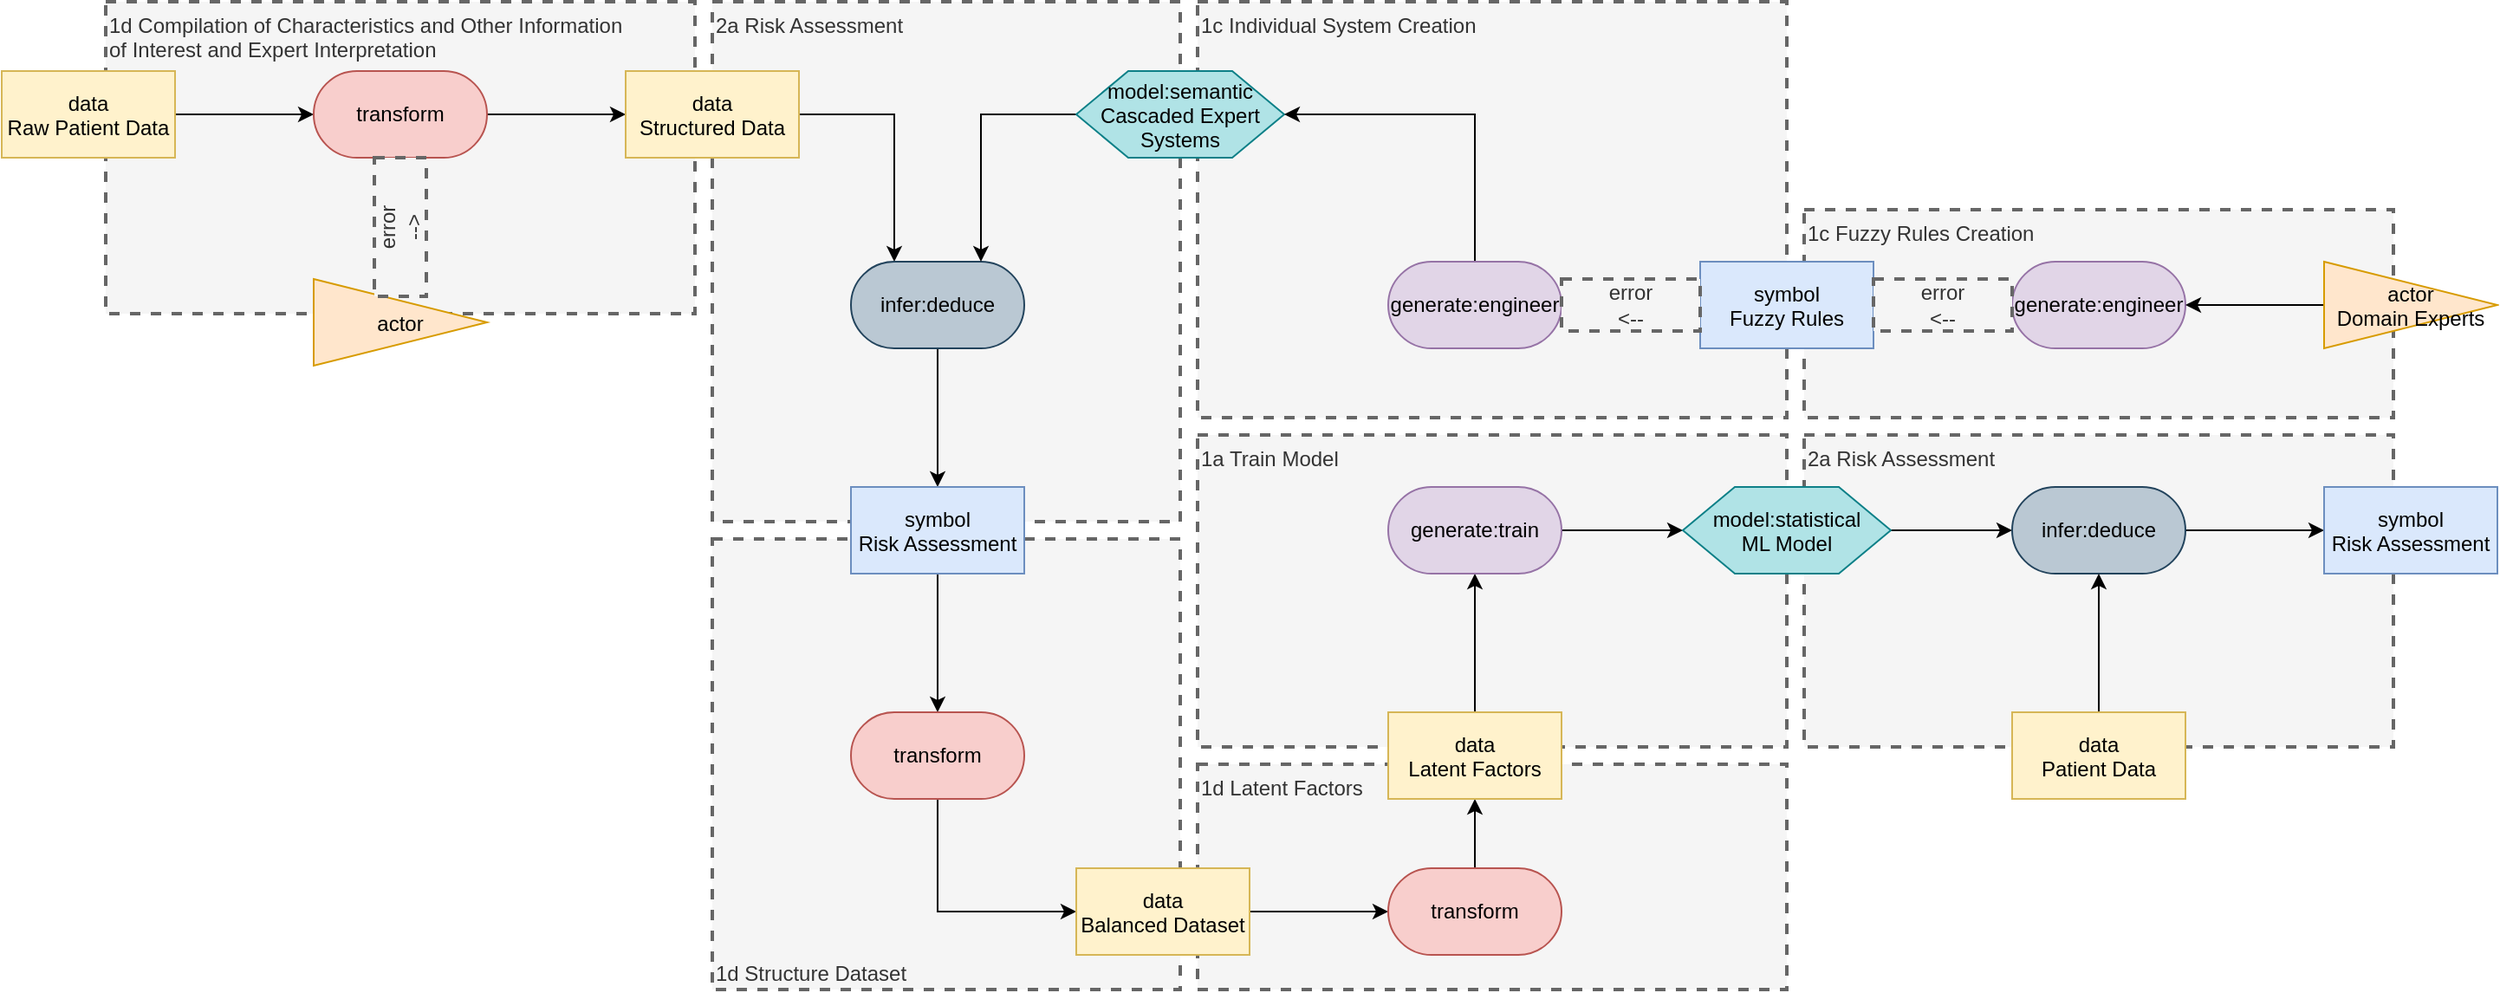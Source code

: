 <mxfile version="27.0.1" pages="2">
  <diagram name="Page-1" id="3CBx5I_9Riey97dFuYsK">
    <mxGraphModel dx="1572" dy="942" grid="1" gridSize="10" guides="1" tooltips="1" connect="1" arrows="1" fold="1" page="1" pageScale="1" pageWidth="3300" pageHeight="4681" math="0" shadow="0">
      <root>
        <mxCell id="0" />
        <mxCell id="1" parent="0" />
        <mxCell id="hpeD80BDvbG6CqXhuFM--55" value="2a Risk Assessment" style="text;html=1;align=left;verticalAlign=top;whiteSpace=wrap;rounded=0;dashed=1;fillColor=#f5f5f5;fontColor=#333333;strokeColor=#666666;strokeWidth=2;" name="text" vertex="1" parent="1">
          <mxGeometry x="1380" y="440" width="340" height="180" as="geometry" />
        </mxCell>
        <mxCell id="hpeD80BDvbG6CqXhuFM--54" value="1a Train Model" style="text;html=1;align=left;verticalAlign=top;whiteSpace=wrap;rounded=0;dashed=1;fillColor=#f5f5f5;fontColor=#333333;strokeColor=#666666;strokeWidth=2;" name="text" vertex="1" parent="1">
          <mxGeometry x="1030" y="440" width="340" height="180" as="geometry" />
        </mxCell>
        <mxCell id="hpeD80BDvbG6CqXhuFM--53" value="1d Latent Factors" style="text;html=1;align=left;verticalAlign=top;whiteSpace=wrap;rounded=0;dashed=1;fillColor=#f5f5f5;fontColor=#333333;strokeColor=#666666;strokeWidth=2;" name="text" vertex="1" parent="1">
          <mxGeometry x="1030" y="630" width="340" height="130" as="geometry" />
        </mxCell>
        <mxCell id="hpeD80BDvbG6CqXhuFM--52" value="1d Structure Dataset" style="text;html=1;align=left;verticalAlign=bottom;whiteSpace=wrap;rounded=0;dashed=1;fillColor=#f5f5f5;fontColor=#333333;strokeColor=#666666;strokeWidth=2;" name="text" vertex="1" parent="1">
          <mxGeometry x="750" y="500" width="270" height="260" as="geometry" />
        </mxCell>
        <mxCell id="hpeD80BDvbG6CqXhuFM--51" value="1c Fuzzy Rules Creation" style="text;html=1;align=left;verticalAlign=top;whiteSpace=wrap;rounded=0;dashed=1;fillColor=#f5f5f5;fontColor=#333333;strokeColor=#666666;strokeWidth=2;" name="text" vertex="1" parent="1">
          <mxGeometry x="1380" y="310" width="340" height="120" as="geometry" />
        </mxCell>
        <mxCell id="hpeD80BDvbG6CqXhuFM--50" value="1c Individual System Creation" style="text;html=1;align=left;verticalAlign=top;whiteSpace=wrap;rounded=0;dashed=1;fillColor=#f5f5f5;fontColor=#333333;strokeColor=#666666;strokeWidth=2;" name="text" vertex="1" parent="1">
          <mxGeometry x="1030" y="190" width="340" height="240" as="geometry" />
        </mxCell>
        <mxCell id="hpeD80BDvbG6CqXhuFM--49" value="2a Risk Assessment" style="text;html=1;align=left;verticalAlign=top;whiteSpace=wrap;rounded=0;dashed=1;fillColor=#f5f5f5;fontColor=#333333;strokeColor=#666666;strokeWidth=2;" name="text" vertex="1" parent="1">
          <mxGeometry x="750" y="190" width="270" height="300" as="geometry" />
        </mxCell>
        <mxCell id="hpeD80BDvbG6CqXhuFM--48" value="&lt;div&gt;1d Compilation of Characteristics and Other Information&lt;/div&gt;&lt;div&gt;of Interest and Expert Interpretation&lt;/div&gt;" style="text;html=1;align=left;verticalAlign=top;whiteSpace=wrap;rounded=0;dashed=1;fillColor=#f5f5f5;fontColor=#333333;strokeColor=#666666;strokeWidth=2;" name="text" vertex="1" parent="1">
          <mxGeometry x="400" y="190" width="340" height="180" as="geometry" />
        </mxCell>
        <mxCell id="hpeD80BDvbG6CqXhuFM--3" style="edgeStyle=orthogonalEdgeStyle;rounded=0;orthogonalLoop=1;jettySize=auto;html=1;exitX=1;exitY=0.5;exitDx=0;exitDy=0;entryX=0;entryY=0.5;entryDx=0;entryDy=0;" edge="1" parent="1" source="hpeD80BDvbG6CqXhuFM--1" target="hpeD80BDvbG6CqXhuFM--2">
          <mxGeometry relative="1" as="geometry" />
        </mxCell>
        <mxCell id="hpeD80BDvbG6CqXhuFM--1" value="data&#xa;Raw Patient Data" style="rectangle;fillColor=#fff2cc;strokeColor=#d6b656;" name="data" vertex="1" parent="1">
          <mxGeometry x="340" y="230" width="100" height="50" as="geometry" />
        </mxCell>
        <mxCell id="hpeD80BDvbG6CqXhuFM--8" style="edgeStyle=orthogonalEdgeStyle;rounded=0;orthogonalLoop=1;jettySize=auto;html=1;exitX=1;exitY=0.5;exitDx=0;exitDy=0;entryX=0;entryY=0.5;entryDx=0;entryDy=0;" edge="1" parent="1" source="hpeD80BDvbG6CqXhuFM--2" target="hpeD80BDvbG6CqXhuFM--7">
          <mxGeometry relative="1" as="geometry" />
        </mxCell>
        <mxCell id="hpeD80BDvbG6CqXhuFM--2" value="transform" style="rounded=1;whiteSpace=wrap;html=1;arcSize=50;fillColor=#f8cecc;strokeColor=#b85450;" name="transform" vertex="1" parent="1">
          <mxGeometry x="520" y="230" width="100" height="50" as="geometry" />
        </mxCell>
        <mxCell id="hpeD80BDvbG6CqXhuFM--4" value="actor" style="triangle;fillColor=#ffe6cc;strokeColor=#d79b00;" name="actor" vertex="1" parent="1">
          <mxGeometry x="520" y="350" width="100" height="50" as="geometry" />
        </mxCell>
        <mxCell id="hpeD80BDvbG6CqXhuFM--6" value="&lt;div&gt;error&lt;/div&gt;&lt;div&gt;--&amp;gt;&lt;/div&gt;" style="text;html=1;align=center;verticalAlign=middle;whiteSpace=wrap;rounded=0;dashed=1;fillColor=#f5f5f5;fontColor=#333333;strokeColor=#666666;strokeWidth=2;horizontal=0;" name="text" vertex="1" parent="1">
          <mxGeometry x="555" y="280" width="30" height="80" as="geometry" />
        </mxCell>
        <mxCell id="hpeD80BDvbG6CqXhuFM--33" style="edgeStyle=orthogonalEdgeStyle;rounded=0;orthogonalLoop=1;jettySize=auto;html=1;exitX=1;exitY=0.5;exitDx=0;exitDy=0;entryX=0.25;entryY=0;entryDx=0;entryDy=0;" edge="1" parent="1" source="hpeD80BDvbG6CqXhuFM--7" target="hpeD80BDvbG6CqXhuFM--9">
          <mxGeometry relative="1" as="geometry" />
        </mxCell>
        <mxCell id="hpeD80BDvbG6CqXhuFM--7" value="data&#xa;Structured Data" style="rectangle;fillColor=#fff2cc;strokeColor=#d6b656;" name="data" vertex="1" parent="1">
          <mxGeometry x="700" y="230" width="100" height="50" as="geometry" />
        </mxCell>
        <mxCell id="hpeD80BDvbG6CqXhuFM--14" style="edgeStyle=orthogonalEdgeStyle;rounded=0;orthogonalLoop=1;jettySize=auto;html=1;exitX=0.5;exitY=1;exitDx=0;exitDy=0;entryX=0.5;entryY=0;entryDx=0;entryDy=0;" edge="1" parent="1" source="hpeD80BDvbG6CqXhuFM--9" target="hpeD80BDvbG6CqXhuFM--13">
          <mxGeometry relative="1" as="geometry" />
        </mxCell>
        <mxCell id="hpeD80BDvbG6CqXhuFM--9" value="infer:deduce" style="rounded=1;whiteSpace=wrap;html=1;arcSize=50;fillColor=#bac8d3;strokeColor=#23445d;" name="infer:deduce" vertex="1" parent="1">
          <mxGeometry x="830" y="340" width="100" height="50" as="geometry" />
        </mxCell>
        <mxCell id="hpeD80BDvbG6CqXhuFM--34" style="edgeStyle=orthogonalEdgeStyle;rounded=0;orthogonalLoop=1;jettySize=auto;html=1;exitX=0;exitY=0.5;exitDx=0;exitDy=0;entryX=0.75;entryY=0;entryDx=0;entryDy=0;" edge="1" parent="1" source="hpeD80BDvbG6CqXhuFM--11" target="hpeD80BDvbG6CqXhuFM--9">
          <mxGeometry relative="1" as="geometry" />
        </mxCell>
        <mxCell id="hpeD80BDvbG6CqXhuFM--11" value="model:semantic&#xa;Cascaded Expert&#xa;Systems" style="shape=hexagon;perimeter=hexagonPerimeter2;fillColor=#b0e3e6;strokeColor=#0e8088;" name="model" vertex="1" parent="1">
          <mxGeometry x="960" y="230" width="120" height="50" as="geometry" />
        </mxCell>
        <mxCell id="hpeD80BDvbG6CqXhuFM--16" style="edgeStyle=orthogonalEdgeStyle;rounded=0;orthogonalLoop=1;jettySize=auto;html=1;exitX=0.5;exitY=1;exitDx=0;exitDy=0;entryX=0.5;entryY=0;entryDx=0;entryDy=0;" edge="1" parent="1" source="hpeD80BDvbG6CqXhuFM--13" target="hpeD80BDvbG6CqXhuFM--15">
          <mxGeometry relative="1" as="geometry" />
        </mxCell>
        <mxCell id="hpeD80BDvbG6CqXhuFM--13" value="symbol&#xa;Risk Assessment" style="rectangle;fillColor=#dae8fc;strokeColor=#6c8ebf;" name="symbol" vertex="1" parent="1">
          <mxGeometry x="830" y="470" width="100" height="50" as="geometry" />
        </mxCell>
        <mxCell id="hpeD80BDvbG6CqXhuFM--18" style="edgeStyle=orthogonalEdgeStyle;rounded=0;orthogonalLoop=1;jettySize=auto;html=1;exitX=0.5;exitY=1;exitDx=0;exitDy=0;entryX=0;entryY=0.5;entryDx=0;entryDy=0;" edge="1" parent="1" source="hpeD80BDvbG6CqXhuFM--15" target="hpeD80BDvbG6CqXhuFM--17">
          <mxGeometry relative="1" as="geometry" />
        </mxCell>
        <mxCell id="hpeD80BDvbG6CqXhuFM--15" value="transform" style="rounded=1;whiteSpace=wrap;html=1;arcSize=50;fillColor=#f8cecc;strokeColor=#b85450;" name="transform" vertex="1" parent="1">
          <mxGeometry x="830" y="600" width="100" height="50" as="geometry" />
        </mxCell>
        <mxCell id="hpeD80BDvbG6CqXhuFM--20" style="edgeStyle=orthogonalEdgeStyle;rounded=0;orthogonalLoop=1;jettySize=auto;html=1;exitX=1;exitY=0.5;exitDx=0;exitDy=0;entryX=0;entryY=0.5;entryDx=0;entryDy=0;" edge="1" parent="1" source="hpeD80BDvbG6CqXhuFM--17" target="hpeD80BDvbG6CqXhuFM--19">
          <mxGeometry relative="1" as="geometry" />
        </mxCell>
        <mxCell id="hpeD80BDvbG6CqXhuFM--17" value="data&#xa;Balanced Dataset" style="rectangle;fillColor=#fff2cc;strokeColor=#d6b656;" name="data" vertex="1" parent="1">
          <mxGeometry x="960" y="690" width="100" height="50" as="geometry" />
        </mxCell>
        <mxCell id="hpeD80BDvbG6CqXhuFM--22" style="edgeStyle=orthogonalEdgeStyle;rounded=0;orthogonalLoop=1;jettySize=auto;html=1;exitX=0.5;exitY=0;exitDx=0;exitDy=0;entryX=0.5;entryY=1;entryDx=0;entryDy=0;" edge="1" parent="1" source="hpeD80BDvbG6CqXhuFM--19" target="hpeD80BDvbG6CqXhuFM--21">
          <mxGeometry relative="1" as="geometry" />
        </mxCell>
        <mxCell id="hpeD80BDvbG6CqXhuFM--19" value="transform" style="rounded=1;whiteSpace=wrap;html=1;arcSize=50;fillColor=#f8cecc;strokeColor=#b85450;" name="transform" vertex="1" parent="1">
          <mxGeometry x="1140" y="690" width="100" height="50" as="geometry" />
        </mxCell>
        <mxCell id="hpeD80BDvbG6CqXhuFM--24" style="edgeStyle=orthogonalEdgeStyle;rounded=0;orthogonalLoop=1;jettySize=auto;html=1;exitX=0.5;exitY=0;exitDx=0;exitDy=0;entryX=0.5;entryY=1;entryDx=0;entryDy=0;" edge="1" parent="1" source="hpeD80BDvbG6CqXhuFM--21" target="hpeD80BDvbG6CqXhuFM--23">
          <mxGeometry relative="1" as="geometry" />
        </mxCell>
        <mxCell id="hpeD80BDvbG6CqXhuFM--21" value="data&#xa;Latent Factors" style="rectangle;fillColor=#fff2cc;strokeColor=#d6b656;" name="data" vertex="1" parent="1">
          <mxGeometry x="1140" y="600" width="100" height="50" as="geometry" />
        </mxCell>
        <mxCell id="hpeD80BDvbG6CqXhuFM--26" style="edgeStyle=orthogonalEdgeStyle;rounded=0;orthogonalLoop=1;jettySize=auto;html=1;exitX=1;exitY=0.5;exitDx=0;exitDy=0;entryX=0;entryY=0.5;entryDx=0;entryDy=0;" edge="1" parent="1" source="hpeD80BDvbG6CqXhuFM--23" target="hpeD80BDvbG6CqXhuFM--25">
          <mxGeometry relative="1" as="geometry" />
        </mxCell>
        <mxCell id="hpeD80BDvbG6CqXhuFM--23" value="generate:train" style="rounded=1;whiteSpace=wrap;html=1;arcSize=50;fillColor=#e1d5e7;strokeColor=#9673a6;" name="generate:train" vertex="1" parent="1">
          <mxGeometry x="1140" y="470" width="100" height="50" as="geometry" />
        </mxCell>
        <mxCell id="hpeD80BDvbG6CqXhuFM--28" style="edgeStyle=orthogonalEdgeStyle;rounded=0;orthogonalLoop=1;jettySize=auto;html=1;exitX=1;exitY=0.5;exitDx=0;exitDy=0;entryX=0;entryY=0.5;entryDx=0;entryDy=0;" edge="1" parent="1" source="hpeD80BDvbG6CqXhuFM--25" target="hpeD80BDvbG6CqXhuFM--27">
          <mxGeometry relative="1" as="geometry" />
        </mxCell>
        <mxCell id="hpeD80BDvbG6CqXhuFM--25" value="model:statistical&#xa;ML Model" style="shape=hexagon;perimeter=hexagonPerimeter2;fillColor=#b0e3e6;strokeColor=#0e8088;" name="model" vertex="1" parent="1">
          <mxGeometry x="1310" y="470" width="120" height="50" as="geometry" />
        </mxCell>
        <mxCell id="hpeD80BDvbG6CqXhuFM--32" style="edgeStyle=orthogonalEdgeStyle;rounded=0;orthogonalLoop=1;jettySize=auto;html=1;exitX=1;exitY=0.5;exitDx=0;exitDy=0;" edge="1" parent="1" source="hpeD80BDvbG6CqXhuFM--27" target="hpeD80BDvbG6CqXhuFM--31">
          <mxGeometry relative="1" as="geometry" />
        </mxCell>
        <mxCell id="hpeD80BDvbG6CqXhuFM--27" value="infer:deduce" style="rounded=1;whiteSpace=wrap;html=1;arcSize=50;fillColor=#bac8d3;strokeColor=#23445d;" name="infer:deduce" vertex="1" parent="1">
          <mxGeometry x="1500" y="470" width="100" height="50" as="geometry" />
        </mxCell>
        <mxCell id="hpeD80BDvbG6CqXhuFM--30" style="edgeStyle=orthogonalEdgeStyle;rounded=0;orthogonalLoop=1;jettySize=auto;html=1;exitX=0.5;exitY=0;exitDx=0;exitDy=0;entryX=0.5;entryY=1;entryDx=0;entryDy=0;" edge="1" parent="1" source="hpeD80BDvbG6CqXhuFM--29" target="hpeD80BDvbG6CqXhuFM--27">
          <mxGeometry relative="1" as="geometry" />
        </mxCell>
        <mxCell id="hpeD80BDvbG6CqXhuFM--29" value="data&#xa;Patient Data" style="rectangle;fillColor=#fff2cc;strokeColor=#d6b656;" name="data" vertex="1" parent="1">
          <mxGeometry x="1500" y="600" width="100" height="50" as="geometry" />
        </mxCell>
        <mxCell id="hpeD80BDvbG6CqXhuFM--31" value="symbol&#xa;Risk Assessment" style="rectangle;fillColor=#dae8fc;strokeColor=#6c8ebf;" name="symbol" vertex="1" parent="1">
          <mxGeometry x="1680" y="470" width="100" height="50" as="geometry" />
        </mxCell>
        <mxCell id="hpeD80BDvbG6CqXhuFM--37" style="edgeStyle=orthogonalEdgeStyle;rounded=0;orthogonalLoop=1;jettySize=auto;html=1;exitX=0.5;exitY=0;exitDx=0;exitDy=0;entryX=1;entryY=0.5;entryDx=0;entryDy=0;" edge="1" parent="1" source="hpeD80BDvbG6CqXhuFM--35" target="hpeD80BDvbG6CqXhuFM--11">
          <mxGeometry relative="1" as="geometry" />
        </mxCell>
        <mxCell id="hpeD80BDvbG6CqXhuFM--35" value="generate:engineer" style="rounded=1;whiteSpace=wrap;html=1;arcSize=50;fillColor=#e1d5e7;strokeColor=#9673a6;" name="generate:engineer" vertex="1" parent="1">
          <mxGeometry x="1140" y="340" width="100" height="50" as="geometry" />
        </mxCell>
        <mxCell id="hpeD80BDvbG6CqXhuFM--38" value="symbol&#xa;Fuzzy Rules" style="rectangle;fillColor=#dae8fc;strokeColor=#6c8ebf;" name="symbol" vertex="1" parent="1">
          <mxGeometry x="1320" y="340" width="100" height="50" as="geometry" />
        </mxCell>
        <mxCell id="hpeD80BDvbG6CqXhuFM--40" value="generate:engineer" style="rounded=1;whiteSpace=wrap;html=1;arcSize=50;fillColor=#e1d5e7;strokeColor=#9673a6;" name="generate:engineer" vertex="1" parent="1">
          <mxGeometry x="1500" y="340" width="100" height="50" as="geometry" />
        </mxCell>
        <mxCell id="hpeD80BDvbG6CqXhuFM--47" style="edgeStyle=orthogonalEdgeStyle;rounded=0;orthogonalLoop=1;jettySize=auto;html=1;exitX=0;exitY=0.5;exitDx=0;exitDy=0;entryX=1;entryY=0.5;entryDx=0;entryDy=0;" edge="1" parent="1" source="hpeD80BDvbG6CqXhuFM--42" target="hpeD80BDvbG6CqXhuFM--40">
          <mxGeometry relative="1" as="geometry" />
        </mxCell>
        <mxCell id="hpeD80BDvbG6CqXhuFM--42" value="actor&#xa;Domain Experts" style="triangle;fillColor=#ffe6cc;strokeColor=#d79b00;" name="actor" vertex="1" parent="1">
          <mxGeometry x="1680" y="340" width="100" height="50" as="geometry" />
        </mxCell>
        <mxCell id="hpeD80BDvbG6CqXhuFM--44" value="&lt;div&gt;error&lt;/div&gt;&lt;div&gt;&amp;lt;--&lt;/div&gt;" style="text;html=1;align=center;verticalAlign=middle;whiteSpace=wrap;rounded=0;dashed=1;fillColor=#f5f5f5;fontColor=#333333;strokeColor=#666666;strokeWidth=2;" name="text" vertex="1" parent="1">
          <mxGeometry x="1420" y="350" width="80" height="30" as="geometry" />
        </mxCell>
        <mxCell id="hpeD80BDvbG6CqXhuFM--46" value="&lt;div&gt;error&lt;/div&gt;&lt;div&gt;&amp;lt;--&lt;/div&gt;" style="text;html=1;align=center;verticalAlign=middle;whiteSpace=wrap;rounded=0;dashed=1;fillColor=#f5f5f5;fontColor=#333333;strokeColor=#666666;strokeWidth=2;" name="text" vertex="1" parent="1">
          <mxGeometry x="1240" y="350" width="80" height="30" as="geometry" />
        </mxCell>
      </root>
    </mxGraphModel>
  </diagram>
  <diagram id="LuS6nH6ILFuewrzX62eL" name="Page-2">
    <mxGraphModel dx="1123" dy="673" grid="1" gridSize="10" guides="1" tooltips="1" connect="1" arrows="1" fold="1" page="1" pageScale="1" pageWidth="3300" pageHeight="4681" math="0" shadow="0">
      <root>
        <mxCell id="0" />
        <mxCell id="1" parent="0" />
        <mxCell id="WC2whAqA1n3xQGrgogss-1" value="2a Risk Assessment" style="text;html=1;align=left;verticalAlign=top;whiteSpace=wrap;rounded=0;dashed=1;fillColor=#f5f5f5;fontColor=#333333;strokeColor=#666666;strokeWidth=2;" name="text" vertex="1" parent="1">
          <mxGeometry x="1380" y="440" width="340" height="180" as="geometry" />
        </mxCell>
        <mxCell id="WC2whAqA1n3xQGrgogss-2" value="1a Train Model" style="text;html=1;align=left;verticalAlign=top;whiteSpace=wrap;rounded=0;dashed=1;fillColor=#f5f5f5;fontColor=#333333;strokeColor=#666666;strokeWidth=2;" name="text" vertex="1" parent="1">
          <mxGeometry x="1030" y="440" width="340" height="180" as="geometry" />
        </mxCell>
        <mxCell id="WC2whAqA1n3xQGrgogss-3" value="1d Latent Factors" style="text;html=1;align=left;verticalAlign=top;whiteSpace=wrap;rounded=0;dashed=1;fillColor=#f5f5f5;fontColor=#333333;strokeColor=#666666;strokeWidth=2;" name="text" vertex="1" parent="1">
          <mxGeometry x="1030" y="630" width="340" height="130" as="geometry" />
        </mxCell>
        <mxCell id="WC2whAqA1n3xQGrgogss-4" value="1d Structure Dataset" style="text;html=1;align=left;verticalAlign=bottom;whiteSpace=wrap;rounded=0;dashed=1;fillColor=#f5f5f5;fontColor=#333333;strokeColor=#666666;strokeWidth=2;" name="text" vertex="1" parent="1">
          <mxGeometry x="750" y="500" width="270" height="260" as="geometry" />
        </mxCell>
        <mxCell id="WC2whAqA1n3xQGrgogss-5" value="1c Fuzzy Rules Creation" style="text;html=1;align=left;verticalAlign=top;whiteSpace=wrap;rounded=0;dashed=1;fillColor=#f5f5f5;fontColor=#333333;strokeColor=#666666;strokeWidth=2;" name="text" vertex="1" parent="1">
          <mxGeometry x="1380" y="310" width="340" height="120" as="geometry" />
        </mxCell>
        <mxCell id="WC2whAqA1n3xQGrgogss-6" value="1c Individual System Creation" style="text;html=1;align=left;verticalAlign=top;whiteSpace=wrap;rounded=0;dashed=1;fillColor=#f5f5f5;fontColor=#333333;strokeColor=#666666;strokeWidth=2;" name="text" vertex="1" parent="1">
          <mxGeometry x="1030" y="190" width="340" height="240" as="geometry" />
        </mxCell>
        <mxCell id="WC2whAqA1n3xQGrgogss-7" value="2a Risk Assessment" style="text;html=1;align=left;verticalAlign=top;whiteSpace=wrap;rounded=0;dashed=1;fillColor=#f5f5f5;fontColor=#333333;strokeColor=#666666;strokeWidth=2;" name="text" vertex="1" parent="1">
          <mxGeometry x="750" y="190" width="270" height="300" as="geometry" />
        </mxCell>
        <mxCell id="WC2whAqA1n3xQGrgogss-8" value="&lt;div&gt;1d Compilation of Characteristics and Other Information&lt;/div&gt;&lt;div&gt;of Interest and Expert Interpretation&lt;/div&gt;" style="text;html=1;align=left;verticalAlign=top;whiteSpace=wrap;rounded=0;dashed=1;fillColor=#f5f5f5;fontColor=#333333;strokeColor=#666666;strokeWidth=2;" name="text" vertex="1" parent="1">
          <mxGeometry x="400" y="190" width="340" height="190" as="geometry" />
        </mxCell>
        <mxCell id="WC2whAqA1n3xQGrgogss-9" style="edgeStyle=orthogonalEdgeStyle;rounded=0;orthogonalLoop=1;jettySize=auto;html=1;exitX=1;exitY=0.5;exitDx=0;exitDy=0;entryX=0;entryY=0.5;entryDx=0;entryDy=0;" edge="1" parent="1" source="WC2whAqA1n3xQGrgogss-10" target="WC2whAqA1n3xQGrgogss-12">
          <mxGeometry relative="1" as="geometry" />
        </mxCell>
        <mxCell id="WC2whAqA1n3xQGrgogss-10" value="data&#xa;Raw Patient Data" style="rectangle;fillColor=#fff2cc;strokeColor=#d6b656;" name="data" vertex="1" parent="1">
          <mxGeometry x="340" y="230" width="100" height="50" as="geometry" />
        </mxCell>
        <mxCell id="WC2whAqA1n3xQGrgogss-11" style="edgeStyle=orthogonalEdgeStyle;rounded=0;orthogonalLoop=1;jettySize=auto;html=1;exitX=1;exitY=0.5;exitDx=0;exitDy=0;entryX=0;entryY=0.5;entryDx=0;entryDy=0;" edge="1" parent="1" source="WC2whAqA1n3xQGrgogss-12" target="WC2whAqA1n3xQGrgogss-16">
          <mxGeometry relative="1" as="geometry" />
        </mxCell>
        <mxCell id="WC2whAqA1n3xQGrgogss-12" value="transform" style="rounded=1;whiteSpace=wrap;html=1;arcSize=50;fillColor=#f8cecc;strokeColor=#b85450;" name="transform" vertex="1" parent="1">
          <mxGeometry x="520" y="230" width="100" height="50" as="geometry" />
        </mxCell>
        <mxCell id="WC2whAqA1n3xQGrgogss-14" value="removed actor component" style="text;html=1;align=center;verticalAlign=middle;whiteSpace=wrap;rounded=0;dashed=1;fillColor=#f5f5f5;fontColor=#333333;strokeColor=#666666;strokeWidth=2;horizontal=1;" name="text" vertex="1" parent="1">
          <mxGeometry x="530" y="300" width="80" height="40" as="geometry" />
        </mxCell>
        <mxCell id="WC2whAqA1n3xQGrgogss-49" style="edgeStyle=orthogonalEdgeStyle;rounded=0;orthogonalLoop=1;jettySize=auto;html=1;exitX=1;exitY=0.5;exitDx=0;exitDy=0;entryX=0.25;entryY=0;entryDx=0;entryDy=0;" edge="1" parent="1" source="WC2whAqA1n3xQGrgogss-16" target="WC2whAqA1n3xQGrgogss-18">
          <mxGeometry relative="1" as="geometry" />
        </mxCell>
        <mxCell id="WC2whAqA1n3xQGrgogss-16" value="data&#xa;Structured Data" style="rectangle;fillColor=#fff2cc;strokeColor=#d6b656;" name="data" vertex="1" parent="1">
          <mxGeometry x="700" y="230" width="100" height="50" as="geometry" />
        </mxCell>
        <mxCell id="WC2whAqA1n3xQGrgogss-17" style="edgeStyle=orthogonalEdgeStyle;rounded=0;orthogonalLoop=1;jettySize=auto;html=1;exitX=0.5;exitY=1;exitDx=0;exitDy=0;entryX=0.5;entryY=0;entryDx=0;entryDy=0;" edge="1" parent="1" source="WC2whAqA1n3xQGrgogss-18" target="WC2whAqA1n3xQGrgogss-22">
          <mxGeometry relative="1" as="geometry" />
        </mxCell>
        <mxCell id="WC2whAqA1n3xQGrgogss-18" value="infer:deduce" style="rounded=1;whiteSpace=wrap;html=1;arcSize=50;fillColor=#bac8d3;strokeColor=#23445d;" name="infer:deduce" vertex="1" parent="1">
          <mxGeometry x="830" y="340" width="100" height="50" as="geometry" />
        </mxCell>
        <mxCell id="WC2whAqA1n3xQGrgogss-19" style="edgeStyle=orthogonalEdgeStyle;rounded=0;orthogonalLoop=1;jettySize=auto;html=1;exitX=0;exitY=0.5;exitDx=0;exitDy=0;entryX=0.75;entryY=0;entryDx=0;entryDy=0;" edge="1" parent="1" source="WC2whAqA1n3xQGrgogss-20" target="WC2whAqA1n3xQGrgogss-18">
          <mxGeometry relative="1" as="geometry" />
        </mxCell>
        <mxCell id="WC2whAqA1n3xQGrgogss-20" value="model:semantic&#xa;Cascaded Expert&#xa;Systems" style="shape=hexagon;perimeter=hexagonPerimeter2;fillColor=#b0e3e6;strokeColor=#0e8088;" name="model" vertex="1" parent="1">
          <mxGeometry x="960" y="230" width="120" height="50" as="geometry" />
        </mxCell>
        <mxCell id="WC2whAqA1n3xQGrgogss-21" style="edgeStyle=orthogonalEdgeStyle;rounded=0;orthogonalLoop=1;jettySize=auto;html=1;exitX=0.5;exitY=1;exitDx=0;exitDy=0;entryX=0.5;entryY=0;entryDx=0;entryDy=0;" edge="1" parent="1" source="WC2whAqA1n3xQGrgogss-22" target="WC2whAqA1n3xQGrgogss-24">
          <mxGeometry relative="1" as="geometry" />
        </mxCell>
        <mxCell id="WC2whAqA1n3xQGrgogss-22" value="symbol&#xa;Risk Assessment" style="rectangle;fillColor=#dae8fc;strokeColor=#6c8ebf;" name="symbol" vertex="1" parent="1">
          <mxGeometry x="830" y="470" width="100" height="50" as="geometry" />
        </mxCell>
        <mxCell id="WC2whAqA1n3xQGrgogss-23" style="edgeStyle=orthogonalEdgeStyle;rounded=0;orthogonalLoop=1;jettySize=auto;html=1;exitX=0.5;exitY=1;exitDx=0;exitDy=0;entryX=0;entryY=0.5;entryDx=0;entryDy=0;" edge="1" parent="1" source="WC2whAqA1n3xQGrgogss-24" target="WC2whAqA1n3xQGrgogss-26">
          <mxGeometry relative="1" as="geometry" />
        </mxCell>
        <mxCell id="WC2whAqA1n3xQGrgogss-24" value="transform" style="rounded=1;whiteSpace=wrap;html=1;arcSize=50;fillColor=#f8cecc;strokeColor=#b85450;" name="transform" vertex="1" parent="1">
          <mxGeometry x="830" y="600" width="100" height="50" as="geometry" />
        </mxCell>
        <mxCell id="WC2whAqA1n3xQGrgogss-25" style="edgeStyle=orthogonalEdgeStyle;rounded=0;orthogonalLoop=1;jettySize=auto;html=1;exitX=1;exitY=0.5;exitDx=0;exitDy=0;entryX=0;entryY=0.5;entryDx=0;entryDy=0;" edge="1" parent="1" source="WC2whAqA1n3xQGrgogss-26" target="WC2whAqA1n3xQGrgogss-28">
          <mxGeometry relative="1" as="geometry" />
        </mxCell>
        <mxCell id="WC2whAqA1n3xQGrgogss-26" value="data&#xa;Balanced Dataset" style="rectangle;fillColor=#fff2cc;strokeColor=#d6b656;" name="data" vertex="1" parent="1">
          <mxGeometry x="960" y="690" width="100" height="50" as="geometry" />
        </mxCell>
        <mxCell id="WC2whAqA1n3xQGrgogss-27" style="edgeStyle=orthogonalEdgeStyle;rounded=0;orthogonalLoop=1;jettySize=auto;html=1;exitX=0.5;exitY=0;exitDx=0;exitDy=0;entryX=0.5;entryY=1;entryDx=0;entryDy=0;" edge="1" parent="1" source="WC2whAqA1n3xQGrgogss-28" target="WC2whAqA1n3xQGrgogss-30">
          <mxGeometry relative="1" as="geometry" />
        </mxCell>
        <mxCell id="WC2whAqA1n3xQGrgogss-28" value="transform" style="rounded=1;whiteSpace=wrap;html=1;arcSize=50;fillColor=#f8cecc;strokeColor=#b85450;" name="transform" vertex="1" parent="1">
          <mxGeometry x="1140" y="690" width="100" height="50" as="geometry" />
        </mxCell>
        <mxCell id="WC2whAqA1n3xQGrgogss-29" style="edgeStyle=orthogonalEdgeStyle;rounded=0;orthogonalLoop=1;jettySize=auto;html=1;exitX=0.5;exitY=0;exitDx=0;exitDy=0;entryX=0.5;entryY=1;entryDx=0;entryDy=0;" edge="1" parent="1" source="WC2whAqA1n3xQGrgogss-30" target="WC2whAqA1n3xQGrgogss-32">
          <mxGeometry relative="1" as="geometry" />
        </mxCell>
        <mxCell id="WC2whAqA1n3xQGrgogss-30" value="data&#xa;Latent Factors" style="rectangle;fillColor=#fff2cc;strokeColor=#d6b656;" name="data" vertex="1" parent="1">
          <mxGeometry x="1140" y="600" width="100" height="50" as="geometry" />
        </mxCell>
        <mxCell id="WC2whAqA1n3xQGrgogss-31" style="edgeStyle=orthogonalEdgeStyle;rounded=0;orthogonalLoop=1;jettySize=auto;html=1;exitX=1;exitY=0.5;exitDx=0;exitDy=0;entryX=0;entryY=0.5;entryDx=0;entryDy=0;" edge="1" parent="1" source="WC2whAqA1n3xQGrgogss-32" target="WC2whAqA1n3xQGrgogss-34">
          <mxGeometry relative="1" as="geometry" />
        </mxCell>
        <mxCell id="WC2whAqA1n3xQGrgogss-32" value="generate:train" style="rounded=1;whiteSpace=wrap;html=1;arcSize=50;fillColor=#e1d5e7;strokeColor=#9673a6;" name="generate:train" vertex="1" parent="1">
          <mxGeometry x="1140" y="470" width="100" height="50" as="geometry" />
        </mxCell>
        <mxCell id="WC2whAqA1n3xQGrgogss-33" style="edgeStyle=orthogonalEdgeStyle;rounded=0;orthogonalLoop=1;jettySize=auto;html=1;exitX=1;exitY=0.5;exitDx=0;exitDy=0;entryX=0;entryY=0.5;entryDx=0;entryDy=0;" edge="1" parent="1" source="WC2whAqA1n3xQGrgogss-34" target="WC2whAqA1n3xQGrgogss-36">
          <mxGeometry relative="1" as="geometry" />
        </mxCell>
        <mxCell id="WC2whAqA1n3xQGrgogss-34" value="model:statistical&#xa;ML Model" style="shape=hexagon;perimeter=hexagonPerimeter2;fillColor=#b0e3e6;strokeColor=#0e8088;" name="model" vertex="1" parent="1">
          <mxGeometry x="1310" y="470" width="120" height="50" as="geometry" />
        </mxCell>
        <mxCell id="WC2whAqA1n3xQGrgogss-35" style="edgeStyle=orthogonalEdgeStyle;rounded=0;orthogonalLoop=1;jettySize=auto;html=1;exitX=1;exitY=0.5;exitDx=0;exitDy=0;" edge="1" parent="1" source="WC2whAqA1n3xQGrgogss-36" target="WC2whAqA1n3xQGrgogss-39">
          <mxGeometry relative="1" as="geometry" />
        </mxCell>
        <mxCell id="WC2whAqA1n3xQGrgogss-36" value="infer:deduce" style="rounded=1;whiteSpace=wrap;html=1;arcSize=50;fillColor=#bac8d3;strokeColor=#23445d;" name="infer:deduce" vertex="1" parent="1">
          <mxGeometry x="1500" y="470" width="100" height="50" as="geometry" />
        </mxCell>
        <mxCell id="WC2whAqA1n3xQGrgogss-37" style="edgeStyle=orthogonalEdgeStyle;rounded=0;orthogonalLoop=1;jettySize=auto;html=1;exitX=0.5;exitY=0;exitDx=0;exitDy=0;entryX=0.5;entryY=1;entryDx=0;entryDy=0;" edge="1" parent="1" source="WC2whAqA1n3xQGrgogss-38" target="WC2whAqA1n3xQGrgogss-36">
          <mxGeometry relative="1" as="geometry" />
        </mxCell>
        <mxCell id="WC2whAqA1n3xQGrgogss-38" value="data&#xa;Patient Data" style="rectangle;fillColor=#fff2cc;strokeColor=#d6b656;" name="data" vertex="1" parent="1">
          <mxGeometry x="1500" y="600" width="100" height="50" as="geometry" />
        </mxCell>
        <mxCell id="WC2whAqA1n3xQGrgogss-39" value="symbol&#xa;Risk Assessment" style="rectangle;fillColor=#dae8fc;strokeColor=#6c8ebf;" name="symbol" vertex="1" parent="1">
          <mxGeometry x="1680" y="470" width="100" height="50" as="geometry" />
        </mxCell>
        <mxCell id="WC2whAqA1n3xQGrgogss-56" style="edgeStyle=orthogonalEdgeStyle;rounded=0;orthogonalLoop=1;jettySize=auto;html=1;exitX=0;exitY=0.5;exitDx=0;exitDy=0;entryX=1;entryY=0.5;entryDx=0;entryDy=0;" edge="1" parent="1" source="WC2whAqA1n3xQGrgogss-42" target="WC2whAqA1n3xQGrgogss-52">
          <mxGeometry relative="1" as="geometry" />
        </mxCell>
        <mxCell id="WC2whAqA1n3xQGrgogss-42" value="symbol&#xa;Fuzzy Rules" style="rectangle;fillColor=#dae8fc;strokeColor=#6c8ebf;" name="symbol" vertex="1" parent="1">
          <mxGeometry x="1320" y="230" width="100" height="50" as="geometry" />
        </mxCell>
        <mxCell id="WC2whAqA1n3xQGrgogss-51" style="edgeStyle=orthogonalEdgeStyle;rounded=0;orthogonalLoop=1;jettySize=auto;html=1;exitX=0;exitY=0.5;exitDx=0;exitDy=0;entryX=1;entryY=0.5;entryDx=0;entryDy=0;" edge="1" parent="1" source="WC2whAqA1n3xQGrgogss-43" target="WC2whAqA1n3xQGrgogss-50">
          <mxGeometry relative="1" as="geometry" />
        </mxCell>
        <mxCell id="WC2whAqA1n3xQGrgogss-43" value="generate:engineer" style="rounded=1;whiteSpace=wrap;html=1;arcSize=50;fillColor=#e1d5e7;strokeColor=#9673a6;" name="generate:engineer" vertex="1" parent="1">
          <mxGeometry x="1500" y="340" width="100" height="50" as="geometry" />
        </mxCell>
        <mxCell id="WC2whAqA1n3xQGrgogss-44" style="edgeStyle=orthogonalEdgeStyle;rounded=0;orthogonalLoop=1;jettySize=auto;html=1;exitX=0;exitY=0.5;exitDx=0;exitDy=0;entryX=1;entryY=0.5;entryDx=0;entryDy=0;" edge="1" parent="1" source="WC2whAqA1n3xQGrgogss-45" target="WC2whAqA1n3xQGrgogss-43">
          <mxGeometry relative="1" as="geometry" />
        </mxCell>
        <mxCell id="WC2whAqA1n3xQGrgogss-45" value="actor&#xa;Domain Experts" style="triangle;fillColor=#ffe6cc;strokeColor=#d79b00;" name="actor" vertex="1" parent="1">
          <mxGeometry x="1680" y="340" width="100" height="50" as="geometry" />
        </mxCell>
        <mxCell id="WC2whAqA1n3xQGrgogss-46" value="added infer:deduce process" style="text;html=1;align=center;verticalAlign=middle;whiteSpace=wrap;rounded=0;dashed=1;fillColor=#f5f5f5;fontColor=#333333;strokeColor=#666666;strokeWidth=2;" name="text" vertex="1" parent="1">
          <mxGeometry x="1440" y="180" width="120" height="50" as="geometry" />
        </mxCell>
        <mxCell id="WC2whAqA1n3xQGrgogss-55" style="edgeStyle=orthogonalEdgeStyle;rounded=0;orthogonalLoop=1;jettySize=auto;html=1;exitX=0;exitY=0.5;exitDx=0;exitDy=0;entryX=0.5;entryY=1;entryDx=0;entryDy=0;" edge="1" parent="1" source="WC2whAqA1n3xQGrgogss-50" target="WC2whAqA1n3xQGrgogss-52">
          <mxGeometry relative="1" as="geometry" />
        </mxCell>
        <mxCell id="WC2whAqA1n3xQGrgogss-50" value="model" style="shape=hexagon;perimeter=hexagonPerimeter2;fillColor=#b0e3e6;strokeColor=#0e8088;" name="model" vertex="1" parent="1">
          <mxGeometry x="1310" y="340" width="120" height="50" as="geometry" />
        </mxCell>
        <mxCell id="WC2whAqA1n3xQGrgogss-57" style="edgeStyle=orthogonalEdgeStyle;rounded=0;orthogonalLoop=1;jettySize=auto;html=1;exitX=0;exitY=0.5;exitDx=0;exitDy=0;entryX=1;entryY=0.5;entryDx=0;entryDy=0;" edge="1" parent="1" source="WC2whAqA1n3xQGrgogss-52" target="WC2whAqA1n3xQGrgogss-20">
          <mxGeometry relative="1" as="geometry" />
        </mxCell>
        <mxCell id="WC2whAqA1n3xQGrgogss-52" value="infer:deduce" style="rounded=1;whiteSpace=wrap;html=1;arcSize=50;fillColor=#bac8d3;strokeColor=#23445d;" name="infer:deduce" vertex="1" parent="1">
          <mxGeometry x="1140" y="230" width="100" height="50" as="geometry" />
        </mxCell>
      </root>
    </mxGraphModel>
  </diagram>
</mxfile>
